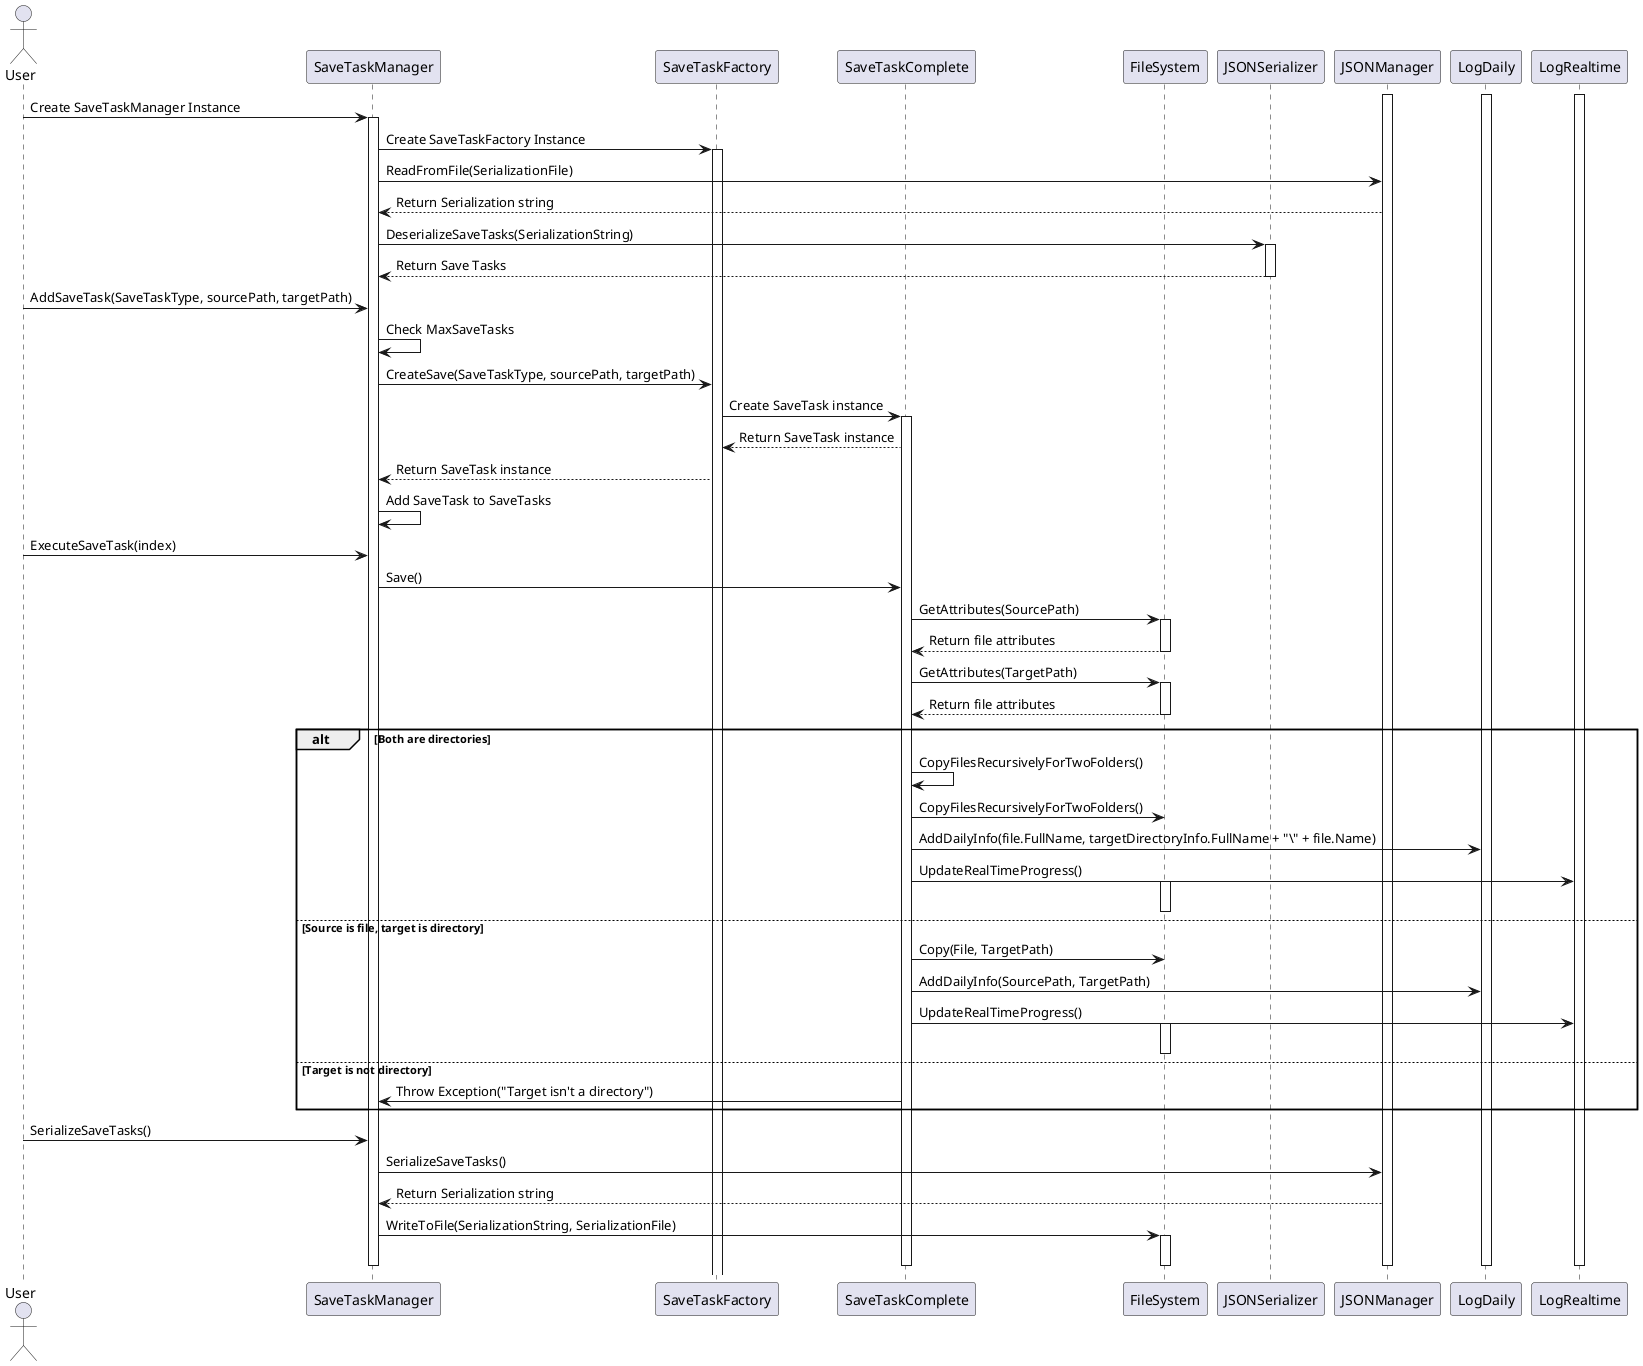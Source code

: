 @startuml
actor User
participant "SaveTaskManager" as STM
participant "SaveTaskFactory" as STF
participant "SaveTaskComplete" as STC
participant "FileSystem" as FS
participant "JSONSerializer" as JS
participant "JSONManager" as JM
participant "LogDaily" as LD
participant "LogRealtime" as LR

activate JM
activate LD
activate LR
User -> STM: Create SaveTaskManager Instance
activate STM
STM -> STF: Create SaveTaskFactory Instance
activate STF
STM -> JM: ReadFromFile(SerializationFile)
JM --> STM: Return Serialization string
STM -> JS: DeserializeSaveTasks(SerializationString)
activate JS
JS --> STM: Return Save Tasks
deactivate JS
User -> STM: AddSaveTask(SaveTaskType, sourcePath, targetPath)
STM -> STM: Check MaxSaveTasks
STM -> STF: CreateSave(SaveTaskType, sourcePath, targetPath)
STF -> STC: Create SaveTask instance
activate STC
STC --> STF: Return SaveTask instance
STF --> STM: Return SaveTask instance
STM -> STM: Add SaveTask to SaveTasks
User -> STM : ExecuteSaveTask(index)
STM -> STC : Save()
STC -> FS : GetAttributes(SourcePath)
activate FS
FS --> STC : Return file attributes
deactivate FS
STC -> FS : GetAttributes(TargetPath)
activate FS
FS --> STC : Return file attributes
deactivate FS

alt Both are directories
    STC -> STC : CopyFilesRecursivelyForTwoFolders()
    STC -> FS : CopyFilesRecursivelyForTwoFolders()
    STC -> LD : AddDailyInfo(file.FullName, targetDirectoryInfo.FullName + "\\" + file.Name)
    STC -> LR : UpdateRealTimeProgress()
    activate FS
    deactivate FS
else Source is file, target is directory
    STC -> FS : Copy(File, TargetPath)
    STC -> LD : AddDailyInfo(SourcePath, TargetPath)
    STC -> LR : UpdateRealTimeProgress()
    activate FS
    deactivate FS
else Target is not directory
    STC -> STM : Throw Exception("Target isn't a directory")
deactivate FS
end

User -> STM : SerializeSaveTasks()
STM -> JM : SerializeSaveTasks()
JM --> STM : Return Serialization string
STM -> FS : WriteToFile(SerializationString, SerializationFile)
activate FS

deactivate FS
deactivate STC
deactivate STM
deactivate JS
deactivate JM
deactivate LD
deactivate LR
@enduml